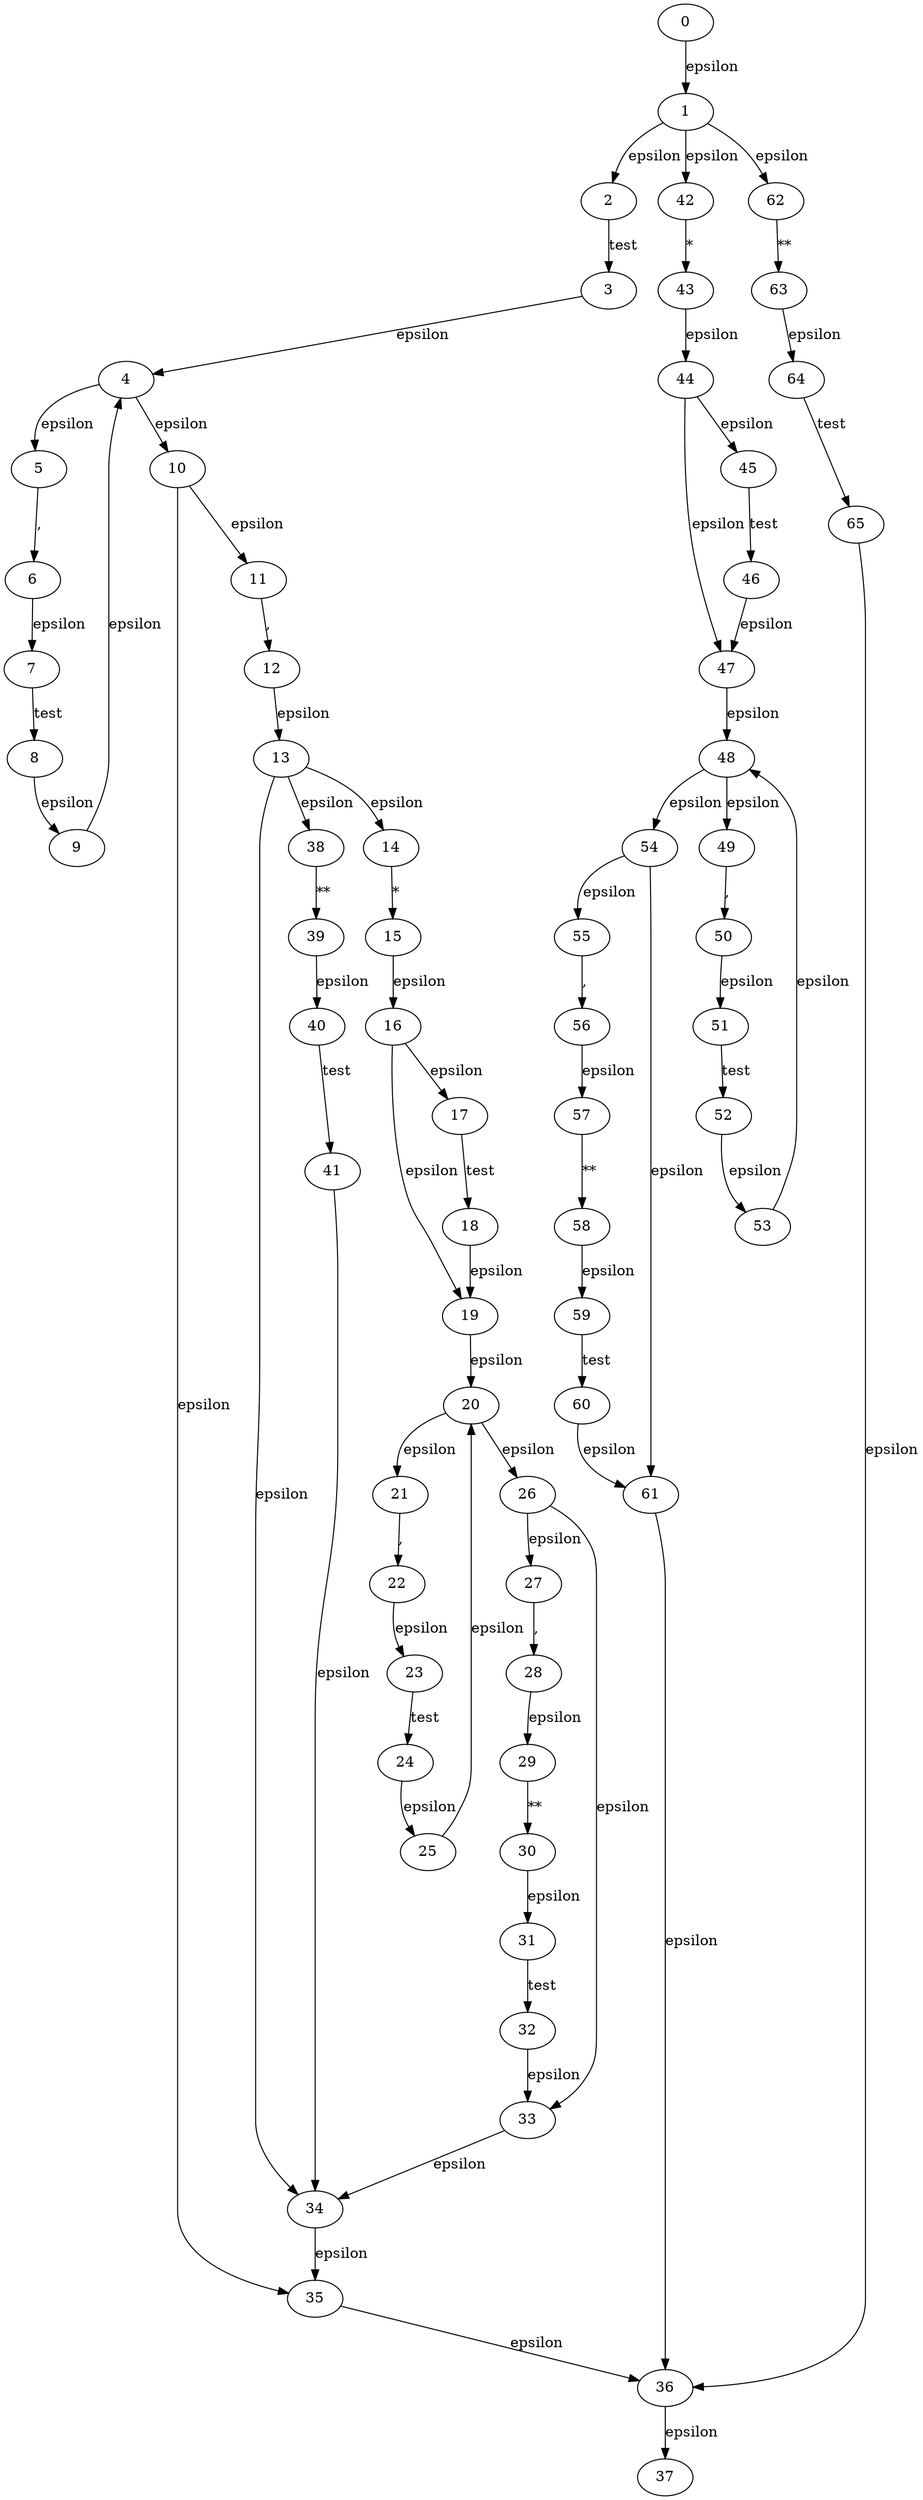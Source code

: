 
digraph typelist {
  0->1[label=epsilon]
  1->2[label=epsilon]
  2->3[label=test]
  3->4[label=epsilon]
  4->5[label=epsilon]
  5->6[label=","]
  6->7[label=epsilon]
  7->8[label=test]
  8->9[label=epsilon]
  9->4[label=epsilon]
  4->10[label=epsilon]
  10->11[label=epsilon]
  11->12[label=","]
  12->13[label=epsilon]
  13->14[label=epsilon]
  14->15[label="*"]
  15->16[label=epsilon]
  16->17[label=epsilon]
  17->18[label=test]
  18->19[label=epsilon]
  19->20[label=epsilon]
  20->21[label=epsilon]
  21->22[label=","]
  22->23[label=epsilon]
  23->24[label=test]
  24->25[label=epsilon]
  25->20[label=epsilon]
  20->26[label=epsilon]
  26->27[label=epsilon]
  27->28[label=","]
  28->29[label=epsilon]
  29->30[label="**"]
  30->31[label=epsilon]
  31->32[label=test]
  32->33[label=epsilon]
  33->34[label=epsilon]
  34->35[label=epsilon]
  35->36[label=epsilon]
  36->37[label=epsilon]
  26->33[label=epsilon]
  16->19[label=epsilon]
  13->38[label=epsilon]
  38->39[label="**"]
  39->40[label=epsilon]
  40->41[label=test]
  41->34[label=epsilon]
  13->34[label=epsilon]
  10->35[label=epsilon]
  1->42[label=epsilon]
  42->43[label="*"]
  43->44[label=epsilon]
  44->45[label=epsilon]
  45->46[label=test]
  46->47[label=epsilon]
  47->48[label=epsilon]
  48->49[label=epsilon]
  49->50[label=","]
  50->51[label=epsilon]
  51->52[label=test]
  52->53[label=epsilon]
  53->48[label=epsilon]
  48->54[label=epsilon]
  54->55[label=epsilon]
  55->56[label=","]
  56->57[label=epsilon]
  57->58[label="**"]
  58->59[label=epsilon]
  59->60[label=test]
  60->61[label=epsilon]
  61->36[label=epsilon]
  54->61[label=epsilon]
  44->47[label=epsilon]
  1->62[label=epsilon]
  62->63[label="**"]
  63->64[label=epsilon]
  64->65[label=test]
  65->36[label=epsilon]
}
